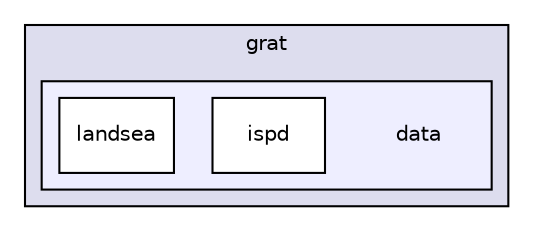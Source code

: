 digraph G {
  compound=true
  node [ fontsize="10", fontname="Helvetica"];
  edge [ labelfontsize="10", labelfontname="Helvetica"];
  subgraph clusterdir_01f81dc89839b69b499b525ab8d51194 {
    graph [ bgcolor="#ddddee", pencolor="black", label="grat" fontname="Helvetica", fontsize="10", URL="dir_01f81dc89839b69b499b525ab8d51194.html"]
  subgraph clusterdir_b59ab6809c68f741f67b7ddd41c96750 {
    graph [ bgcolor="#eeeeff", pencolor="black", label="" URL="dir_b59ab6809c68f741f67b7ddd41c96750.html"];
    dir_b59ab6809c68f741f67b7ddd41c96750 [shape=plaintext label="data"];
    dir_3eee23b6c1707a0f782184265fef7405 [shape=box label="ispd" color="black" fillcolor="white" style="filled" URL="dir_3eee23b6c1707a0f782184265fef7405.html"];
    dir_d9b7d11643576005550d91cdf7727df2 [shape=box label="landsea" color="black" fillcolor="white" style="filled" URL="dir_d9b7d11643576005550d91cdf7727df2.html"];
  }
  }
}
